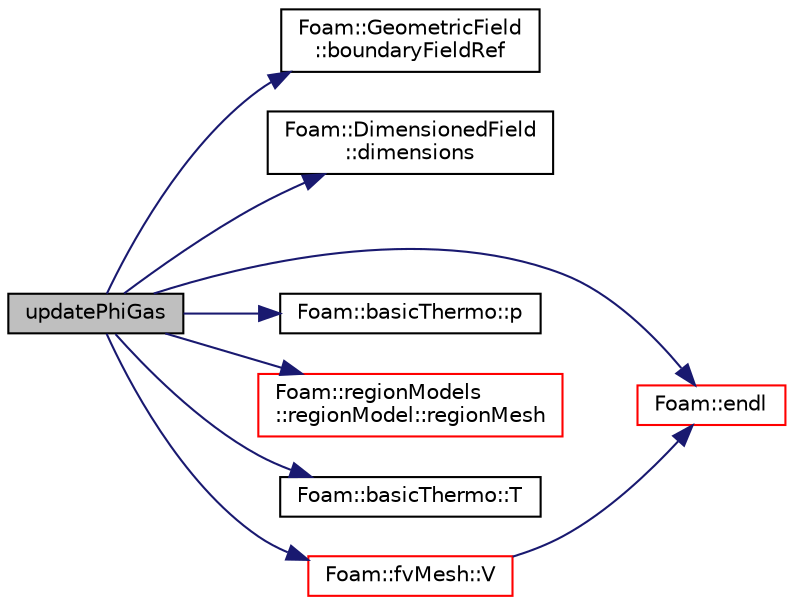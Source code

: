 digraph "updatePhiGas"
{
  bgcolor="transparent";
  edge [fontname="Helvetica",fontsize="10",labelfontname="Helvetica",labelfontsize="10"];
  node [fontname="Helvetica",fontsize="10",shape=record];
  rankdir="LR";
  Node442 [label="updatePhiGas",height=0.2,width=0.4,color="black", fillcolor="grey75", style="filled", fontcolor="black"];
  Node442 -> Node443 [color="midnightblue",fontsize="10",style="solid",fontname="Helvetica"];
  Node443 [label="Foam::GeometricField\l::boundaryFieldRef",height=0.2,width=0.4,color="black",URL="$a23249.html#af3831c9fea9f6ae7532a6d57cc67c959",tooltip="Return a reference to the boundary field. "];
  Node442 -> Node444 [color="midnightblue",fontsize="10",style="solid",fontname="Helvetica"];
  Node444 [label="Foam::DimensionedField\l::dimensions",height=0.2,width=0.4,color="black",URL="$a27497.html#a512673c2674ca2d38885f1bb5f6994fb",tooltip="Return dimensions. "];
  Node442 -> Node445 [color="midnightblue",fontsize="10",style="solid",fontname="Helvetica"];
  Node445 [label="Foam::endl",height=0.2,width=0.4,color="red",URL="$a21851.html#a2db8fe02a0d3909e9351bb4275b23ce4",tooltip="Add newline and flush stream. "];
  Node442 -> Node447 [color="midnightblue",fontsize="10",style="solid",fontname="Helvetica"];
  Node447 [label="Foam::basicThermo::p",height=0.2,width=0.4,color="black",URL="$a30993.html#a559539638a23431ca4b538c03b46e746",tooltip="Pressure [Pa]. "];
  Node442 -> Node448 [color="midnightblue",fontsize="10",style="solid",fontname="Helvetica"];
  Node448 [label="Foam::regionModels\l::regionModel::regionMesh",height=0.2,width=0.4,color="red",URL="$a30073.html#a89a37969c20983ee143c612486ce5313",tooltip="Return the region mesh database. "];
  Node442 -> Node499 [color="midnightblue",fontsize="10",style="solid",fontname="Helvetica"];
  Node499 [label="Foam::basicThermo::T",height=0.2,width=0.4,color="black",URL="$a30993.html#a36910f175f1b9478cb168b63da0a9904",tooltip="Temperature [K]. "];
  Node442 -> Node500 [color="midnightblue",fontsize="10",style="solid",fontname="Helvetica"];
  Node500 [label="Foam::fvMesh::V",height=0.2,width=0.4,color="red",URL="$a23593.html#a13990535f2b5c121ee3f2dcd8c5c8b58",tooltip="Return cell volumes. "];
  Node500 -> Node445 [color="midnightblue",fontsize="10",style="solid",fontname="Helvetica"];
}
